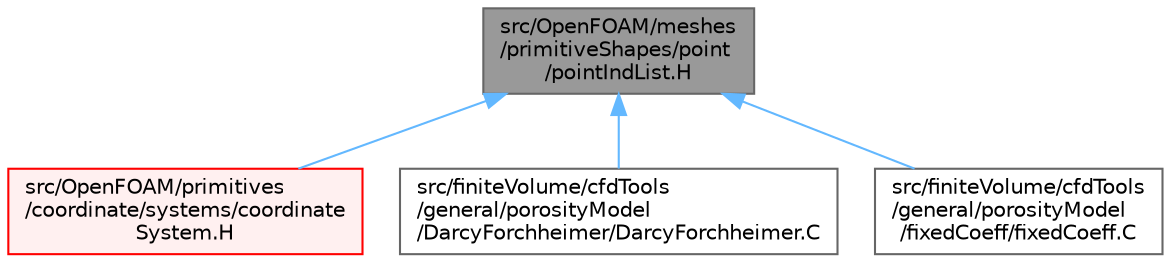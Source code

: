 digraph "src/OpenFOAM/meshes/primitiveShapes/point/pointIndList.H"
{
 // LATEX_PDF_SIZE
  bgcolor="transparent";
  edge [fontname=Helvetica,fontsize=10,labelfontname=Helvetica,labelfontsize=10];
  node [fontname=Helvetica,fontsize=10,shape=box,height=0.2,width=0.4];
  Node1 [id="Node000001",label="src/OpenFOAM/meshes\l/primitiveShapes/point\l/pointIndList.H",height=0.2,width=0.4,color="gray40", fillcolor="grey60", style="filled", fontcolor="black",tooltip=" "];
  Node1 -> Node2 [id="edge1_Node000001_Node000002",dir="back",color="steelblue1",style="solid",tooltip=" "];
  Node2 [id="Node000002",label="src/OpenFOAM/primitives\l/coordinate/systems/coordinate\lSystem.H",height=0.2,width=0.4,color="red", fillcolor="#FFF0F0", style="filled",URL="$coordinateSystem_8H.html",tooltip=" "];
  Node1 -> Node214 [id="edge2_Node000001_Node000214",dir="back",color="steelblue1",style="solid",tooltip=" "];
  Node214 [id="Node000214",label="src/finiteVolume/cfdTools\l/general/porosityModel\l/DarcyForchheimer/DarcyForchheimer.C",height=0.2,width=0.4,color="grey40", fillcolor="white", style="filled",URL="$DarcyForchheimer_8C.html",tooltip=" "];
  Node1 -> Node216 [id="edge3_Node000001_Node000216",dir="back",color="steelblue1",style="solid",tooltip=" "];
  Node216 [id="Node000216",label="src/finiteVolume/cfdTools\l/general/porosityModel\l/fixedCoeff/fixedCoeff.C",height=0.2,width=0.4,color="grey40", fillcolor="white", style="filled",URL="$fixedCoeff_8C.html",tooltip=" "];
}
